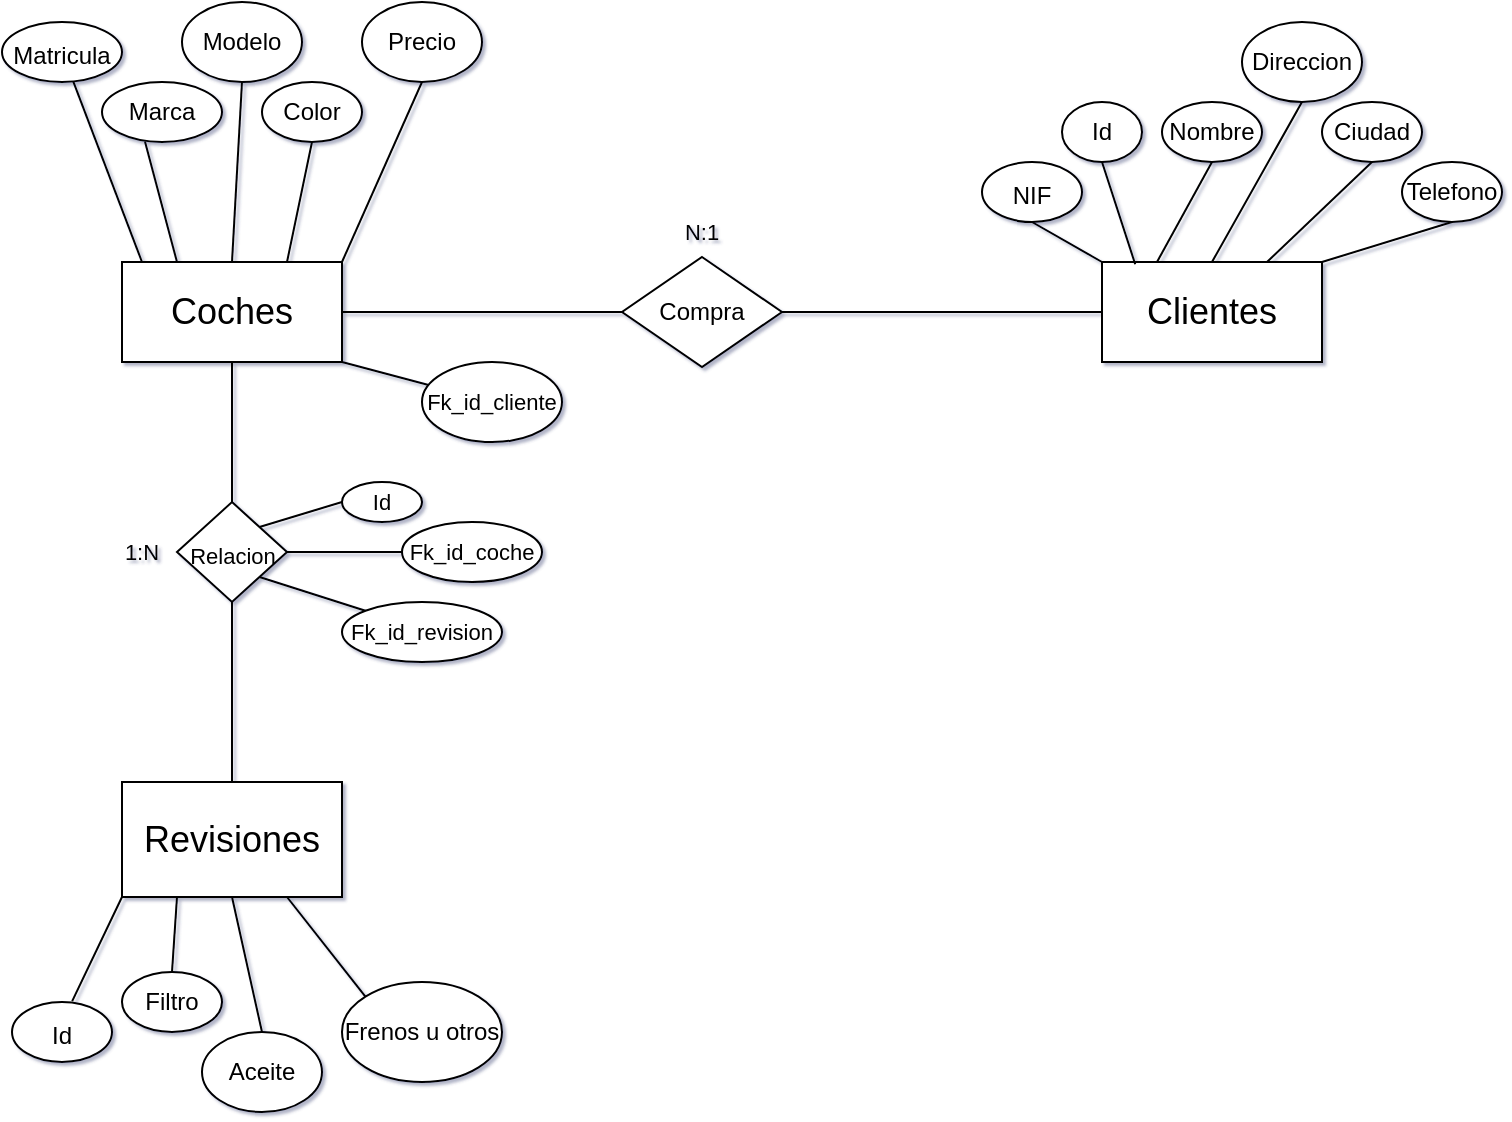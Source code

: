 <mxfile version="18.1.3" type="github">
  <diagram id="tc-Ip-cfpqVF2_YarSge" name="Page-1">
    <mxGraphModel dx="901" dy="585" grid="1" gridSize="10" guides="1" tooltips="1" connect="1" arrows="1" fold="1" page="1" pageScale="1" pageWidth="827" pageHeight="1169" background="none" math="0" shadow="1">
      <root>
        <mxCell id="0" />
        <mxCell id="1" parent="0" />
        <mxCell id="k69NTfBFuRdZiurS4K1d-1" value="&lt;font style=&quot;font-size: 18px;&quot;&gt;Coches&lt;/font&gt;" style="rounded=0;whiteSpace=wrap;html=1;" vertex="1" parent="1">
          <mxGeometry x="60" y="200" width="110" height="50" as="geometry" />
        </mxCell>
        <mxCell id="k69NTfBFuRdZiurS4K1d-2" value="&lt;font style=&quot;font-size: 12px;&quot;&gt;Matricula&lt;/font&gt;" style="ellipse;whiteSpace=wrap;html=1;fontSize=18;" vertex="1" parent="1">
          <mxGeometry y="80" width="60" height="30" as="geometry" />
        </mxCell>
        <mxCell id="k69NTfBFuRdZiurS4K1d-3" value="" style="endArrow=none;html=1;rounded=0;fontSize=12;" edge="1" parent="1" target="k69NTfBFuRdZiurS4K1d-2">
          <mxGeometry width="50" height="50" relative="1" as="geometry">
            <mxPoint x="70" y="200" as="sourcePoint" />
            <mxPoint x="100" y="160" as="targetPoint" />
          </mxGeometry>
        </mxCell>
        <mxCell id="k69NTfBFuRdZiurS4K1d-4" value="Marca" style="ellipse;whiteSpace=wrap;html=1;fontSize=12;" vertex="1" parent="1">
          <mxGeometry x="50" y="110" width="60" height="30" as="geometry" />
        </mxCell>
        <mxCell id="k69NTfBFuRdZiurS4K1d-5" value="" style="endArrow=none;html=1;rounded=0;fontSize=12;exitX=0.25;exitY=0;exitDx=0;exitDy=0;entryX=0.358;entryY=0.992;entryDx=0;entryDy=0;entryPerimeter=0;" edge="1" parent="1" source="k69NTfBFuRdZiurS4K1d-1" target="k69NTfBFuRdZiurS4K1d-4">
          <mxGeometry width="50" height="50" relative="1" as="geometry">
            <mxPoint x="190" y="230" as="sourcePoint" />
            <mxPoint x="240" y="180" as="targetPoint" />
          </mxGeometry>
        </mxCell>
        <mxCell id="k69NTfBFuRdZiurS4K1d-6" value="Modelo" style="ellipse;whiteSpace=wrap;html=1;fontSize=12;" vertex="1" parent="1">
          <mxGeometry x="90" y="70" width="60" height="40" as="geometry" />
        </mxCell>
        <mxCell id="k69NTfBFuRdZiurS4K1d-7" value="" style="endArrow=none;html=1;rounded=0;fontSize=12;exitX=0.5;exitY=0;exitDx=0;exitDy=0;entryX=0.5;entryY=1;entryDx=0;entryDy=0;" edge="1" parent="1" source="k69NTfBFuRdZiurS4K1d-1" target="k69NTfBFuRdZiurS4K1d-6">
          <mxGeometry width="50" height="50" relative="1" as="geometry">
            <mxPoint x="190" y="230" as="sourcePoint" />
            <mxPoint x="240" y="180" as="targetPoint" />
          </mxGeometry>
        </mxCell>
        <mxCell id="k69NTfBFuRdZiurS4K1d-8" value="Color" style="ellipse;whiteSpace=wrap;html=1;fontSize=12;" vertex="1" parent="1">
          <mxGeometry x="130" y="110" width="50" height="30" as="geometry" />
        </mxCell>
        <mxCell id="k69NTfBFuRdZiurS4K1d-9" value="" style="endArrow=none;html=1;rounded=0;fontSize=12;exitX=0.75;exitY=0;exitDx=0;exitDy=0;entryX=0.5;entryY=1;entryDx=0;entryDy=0;" edge="1" parent="1" source="k69NTfBFuRdZiurS4K1d-1" target="k69NTfBFuRdZiurS4K1d-8">
          <mxGeometry width="50" height="50" relative="1" as="geometry">
            <mxPoint x="190" y="250" as="sourcePoint" />
            <mxPoint x="240" y="200" as="targetPoint" />
          </mxGeometry>
        </mxCell>
        <mxCell id="k69NTfBFuRdZiurS4K1d-10" value="Precio" style="ellipse;whiteSpace=wrap;html=1;fontSize=12;" vertex="1" parent="1">
          <mxGeometry x="180" y="70" width="60" height="40" as="geometry" />
        </mxCell>
        <mxCell id="k69NTfBFuRdZiurS4K1d-11" value="" style="endArrow=none;html=1;rounded=0;fontSize=12;exitX=1;exitY=0;exitDx=0;exitDy=0;entryX=0.5;entryY=1;entryDx=0;entryDy=0;" edge="1" parent="1" source="k69NTfBFuRdZiurS4K1d-1" target="k69NTfBFuRdZiurS4K1d-10">
          <mxGeometry width="50" height="50" relative="1" as="geometry">
            <mxPoint x="190" y="250" as="sourcePoint" />
            <mxPoint x="240" y="200" as="targetPoint" />
          </mxGeometry>
        </mxCell>
        <mxCell id="k69NTfBFuRdZiurS4K1d-12" value="Compra" style="rhombus;whiteSpace=wrap;html=1;fontSize=12;" vertex="1" parent="1">
          <mxGeometry x="310" y="197.5" width="80" height="55" as="geometry" />
        </mxCell>
        <mxCell id="k69NTfBFuRdZiurS4K1d-13" value="" style="endArrow=none;html=1;rounded=0;fontSize=12;exitX=1;exitY=0.5;exitDx=0;exitDy=0;entryX=0;entryY=0.5;entryDx=0;entryDy=0;" edge="1" parent="1" source="k69NTfBFuRdZiurS4K1d-1" target="k69NTfBFuRdZiurS4K1d-12">
          <mxGeometry width="50" height="50" relative="1" as="geometry">
            <mxPoint x="370" y="350" as="sourcePoint" />
            <mxPoint x="420" y="300" as="targetPoint" />
          </mxGeometry>
        </mxCell>
        <mxCell id="k69NTfBFuRdZiurS4K1d-14" value="&lt;font style=&quot;font-size: 18px;&quot;&gt;Clientes&lt;/font&gt;" style="rounded=0;whiteSpace=wrap;html=1;fontSize=12;" vertex="1" parent="1">
          <mxGeometry x="550" y="200" width="110" height="50" as="geometry" />
        </mxCell>
        <mxCell id="k69NTfBFuRdZiurS4K1d-15" value="" style="endArrow=none;html=1;rounded=0;fontSize=12;entryX=0;entryY=0.5;entryDx=0;entryDy=0;exitX=1;exitY=0.5;exitDx=0;exitDy=0;" edge="1" parent="1" source="k69NTfBFuRdZiurS4K1d-12" target="k69NTfBFuRdZiurS4K1d-14">
          <mxGeometry width="50" height="50" relative="1" as="geometry">
            <mxPoint x="370" y="350" as="sourcePoint" />
            <mxPoint x="420" y="300" as="targetPoint" />
          </mxGeometry>
        </mxCell>
        <mxCell id="k69NTfBFuRdZiurS4K1d-16" value="&lt;font style=&quot;font-size: 12px;&quot;&gt;NIF&lt;/font&gt;" style="ellipse;whiteSpace=wrap;html=1;fontSize=18;" vertex="1" parent="1">
          <mxGeometry x="490" y="150" width="50" height="30" as="geometry" />
        </mxCell>
        <mxCell id="k69NTfBFuRdZiurS4K1d-17" value="Nombre" style="ellipse;whiteSpace=wrap;html=1;fontSize=12;" vertex="1" parent="1">
          <mxGeometry x="580" y="120" width="50" height="30" as="geometry" />
        </mxCell>
        <mxCell id="k69NTfBFuRdZiurS4K1d-18" value="Direccion" style="ellipse;whiteSpace=wrap;html=1;fontSize=12;" vertex="1" parent="1">
          <mxGeometry x="620" y="80" width="60" height="40" as="geometry" />
        </mxCell>
        <mxCell id="k69NTfBFuRdZiurS4K1d-19" value="Ciudad" style="ellipse;whiteSpace=wrap;html=1;fontSize=12;" vertex="1" parent="1">
          <mxGeometry x="660" y="120" width="50" height="30" as="geometry" />
        </mxCell>
        <mxCell id="k69NTfBFuRdZiurS4K1d-20" value="Telefono" style="ellipse;whiteSpace=wrap;html=1;fontSize=12;" vertex="1" parent="1">
          <mxGeometry x="700" y="150" width="50" height="30" as="geometry" />
        </mxCell>
        <mxCell id="k69NTfBFuRdZiurS4K1d-21" value="" style="endArrow=none;html=1;rounded=0;fontSize=12;entryX=0.5;entryY=1;entryDx=0;entryDy=0;" edge="1" parent="1" target="k69NTfBFuRdZiurS4K1d-16">
          <mxGeometry width="50" height="50" relative="1" as="geometry">
            <mxPoint x="550" y="200" as="sourcePoint" />
            <mxPoint x="520" y="230" as="targetPoint" />
          </mxGeometry>
        </mxCell>
        <mxCell id="k69NTfBFuRdZiurS4K1d-22" value="" style="endArrow=none;html=1;rounded=0;fontSize=12;entryX=0.5;entryY=1;entryDx=0;entryDy=0;exitX=0.25;exitY=0;exitDx=0;exitDy=0;" edge="1" parent="1" source="k69NTfBFuRdZiurS4K1d-14" target="k69NTfBFuRdZiurS4K1d-17">
          <mxGeometry width="50" height="50" relative="1" as="geometry">
            <mxPoint x="470" y="280" as="sourcePoint" />
            <mxPoint x="520" y="230" as="targetPoint" />
          </mxGeometry>
        </mxCell>
        <mxCell id="k69NTfBFuRdZiurS4K1d-23" value="" style="endArrow=none;html=1;rounded=0;fontSize=12;entryX=0.5;entryY=1;entryDx=0;entryDy=0;exitX=0.5;exitY=0;exitDx=0;exitDy=0;" edge="1" parent="1" source="k69NTfBFuRdZiurS4K1d-14" target="k69NTfBFuRdZiurS4K1d-18">
          <mxGeometry width="50" height="50" relative="1" as="geometry">
            <mxPoint x="470" y="280" as="sourcePoint" />
            <mxPoint x="520" y="230" as="targetPoint" />
          </mxGeometry>
        </mxCell>
        <mxCell id="k69NTfBFuRdZiurS4K1d-24" value="" style="endArrow=none;html=1;rounded=0;fontSize=12;entryX=0.5;entryY=1;entryDx=0;entryDy=0;exitX=0.75;exitY=0;exitDx=0;exitDy=0;" edge="1" parent="1" source="k69NTfBFuRdZiurS4K1d-14" target="k69NTfBFuRdZiurS4K1d-19">
          <mxGeometry width="50" height="50" relative="1" as="geometry">
            <mxPoint x="470" y="280" as="sourcePoint" />
            <mxPoint x="520" y="230" as="targetPoint" />
          </mxGeometry>
        </mxCell>
        <mxCell id="k69NTfBFuRdZiurS4K1d-25" value="" style="endArrow=none;html=1;rounded=0;fontSize=12;entryX=0.5;entryY=1;entryDx=0;entryDy=0;exitX=1;exitY=0;exitDx=0;exitDy=0;" edge="1" parent="1" source="k69NTfBFuRdZiurS4K1d-14" target="k69NTfBFuRdZiurS4K1d-20">
          <mxGeometry width="50" height="50" relative="1" as="geometry">
            <mxPoint x="470" y="280" as="sourcePoint" />
            <mxPoint x="520" y="230" as="targetPoint" />
          </mxGeometry>
        </mxCell>
        <mxCell id="k69NTfBFuRdZiurS4K1d-26" value="Id" style="ellipse;whiteSpace=wrap;html=1;fontSize=12;" vertex="1" parent="1">
          <mxGeometry x="530" y="120" width="40" height="30" as="geometry" />
        </mxCell>
        <mxCell id="k69NTfBFuRdZiurS4K1d-27" value="" style="endArrow=none;html=1;rounded=0;fontSize=12;entryX=0.5;entryY=1;entryDx=0;entryDy=0;exitX=0.151;exitY=0.022;exitDx=0;exitDy=0;exitPerimeter=0;" edge="1" parent="1" source="k69NTfBFuRdZiurS4K1d-14" target="k69NTfBFuRdZiurS4K1d-26">
          <mxGeometry width="50" height="50" relative="1" as="geometry">
            <mxPoint x="480" y="280" as="sourcePoint" />
            <mxPoint x="530" y="230" as="targetPoint" />
          </mxGeometry>
        </mxCell>
        <mxCell id="k69NTfBFuRdZiurS4K1d-28" value="&lt;font style=&quot;font-size: 18px;&quot;&gt;Revisiones&lt;/font&gt;" style="rounded=0;whiteSpace=wrap;html=1;fontSize=12;" vertex="1" parent="1">
          <mxGeometry x="60" y="460" width="110" height="57.5" as="geometry" />
        </mxCell>
        <mxCell id="k69NTfBFuRdZiurS4K1d-29" value="&lt;font style=&quot;font-size: 11px;&quot;&gt;Relacion&lt;/font&gt;" style="rhombus;whiteSpace=wrap;html=1;fontSize=18;" vertex="1" parent="1">
          <mxGeometry x="87.5" y="320" width="55" height="50" as="geometry" />
        </mxCell>
        <mxCell id="k69NTfBFuRdZiurS4K1d-30" value="" style="endArrow=none;html=1;rounded=0;fontSize=18;entryX=0.5;entryY=1;entryDx=0;entryDy=0;exitX=0.5;exitY=0;exitDx=0;exitDy=0;" edge="1" parent="1" source="k69NTfBFuRdZiurS4K1d-29" target="k69NTfBFuRdZiurS4K1d-1">
          <mxGeometry width="50" height="50" relative="1" as="geometry">
            <mxPoint x="250" y="440" as="sourcePoint" />
            <mxPoint x="300" y="390" as="targetPoint" />
          </mxGeometry>
        </mxCell>
        <mxCell id="k69NTfBFuRdZiurS4K1d-31" value="" style="endArrow=none;html=1;rounded=0;fontSize=18;exitX=0.5;exitY=0;exitDx=0;exitDy=0;entryX=0.5;entryY=1;entryDx=0;entryDy=0;" edge="1" parent="1" source="k69NTfBFuRdZiurS4K1d-28" target="k69NTfBFuRdZiurS4K1d-29">
          <mxGeometry width="50" height="50" relative="1" as="geometry">
            <mxPoint x="250" y="440" as="sourcePoint" />
            <mxPoint x="300" y="390" as="targetPoint" />
          </mxGeometry>
        </mxCell>
        <mxCell id="k69NTfBFuRdZiurS4K1d-32" value="&lt;font style=&quot;font-size: 12px;&quot;&gt;Id&lt;/font&gt;" style="ellipse;whiteSpace=wrap;html=1;fontSize=18;" vertex="1" parent="1">
          <mxGeometry x="5" y="570" width="50" height="30" as="geometry" />
        </mxCell>
        <mxCell id="k69NTfBFuRdZiurS4K1d-33" value="Filtro" style="ellipse;whiteSpace=wrap;html=1;fontSize=12;" vertex="1" parent="1">
          <mxGeometry x="60" y="555" width="50" height="30" as="geometry" />
        </mxCell>
        <mxCell id="k69NTfBFuRdZiurS4K1d-34" value="Aceite" style="ellipse;whiteSpace=wrap;html=1;fontSize=12;" vertex="1" parent="1">
          <mxGeometry x="100" y="585" width="60" height="40" as="geometry" />
        </mxCell>
        <mxCell id="k69NTfBFuRdZiurS4K1d-35" value="Frenos u otros" style="ellipse;whiteSpace=wrap;html=1;fontSize=12;" vertex="1" parent="1">
          <mxGeometry x="170" y="560" width="80" height="50" as="geometry" />
        </mxCell>
        <mxCell id="k69NTfBFuRdZiurS4K1d-36" value="" style="endArrow=none;html=1;rounded=0;fontSize=12;exitX=0.602;exitY=-0.015;exitDx=0;exitDy=0;exitPerimeter=0;entryX=0;entryY=1;entryDx=0;entryDy=0;" edge="1" parent="1" source="k69NTfBFuRdZiurS4K1d-32" target="k69NTfBFuRdZiurS4K1d-28">
          <mxGeometry width="50" height="50" relative="1" as="geometry">
            <mxPoint x="250" y="610" as="sourcePoint" />
            <mxPoint x="60" y="520" as="targetPoint" />
          </mxGeometry>
        </mxCell>
        <mxCell id="k69NTfBFuRdZiurS4K1d-37" value="" style="endArrow=none;html=1;rounded=0;fontSize=12;exitX=0.5;exitY=0;exitDx=0;exitDy=0;entryX=0.25;entryY=1;entryDx=0;entryDy=0;" edge="1" parent="1" source="k69NTfBFuRdZiurS4K1d-33" target="k69NTfBFuRdZiurS4K1d-28">
          <mxGeometry width="50" height="50" relative="1" as="geometry">
            <mxPoint x="250" y="610" as="sourcePoint" />
            <mxPoint x="300" y="560" as="targetPoint" />
          </mxGeometry>
        </mxCell>
        <mxCell id="k69NTfBFuRdZiurS4K1d-38" value="" style="endArrow=none;html=1;rounded=0;fontSize=12;exitX=0.5;exitY=0;exitDx=0;exitDy=0;entryX=0.5;entryY=1;entryDx=0;entryDy=0;" edge="1" parent="1" source="k69NTfBFuRdZiurS4K1d-34" target="k69NTfBFuRdZiurS4K1d-28">
          <mxGeometry width="50" height="50" relative="1" as="geometry">
            <mxPoint x="250" y="610" as="sourcePoint" />
            <mxPoint x="300" y="560" as="targetPoint" />
          </mxGeometry>
        </mxCell>
        <mxCell id="k69NTfBFuRdZiurS4K1d-39" value="" style="endArrow=none;html=1;rounded=0;fontSize=12;exitX=0;exitY=0;exitDx=0;exitDy=0;entryX=0.75;entryY=1;entryDx=0;entryDy=0;" edge="1" parent="1" source="k69NTfBFuRdZiurS4K1d-35" target="k69NTfBFuRdZiurS4K1d-28">
          <mxGeometry width="50" height="50" relative="1" as="geometry">
            <mxPoint x="250" y="610" as="sourcePoint" />
            <mxPoint x="300" y="560" as="targetPoint" />
          </mxGeometry>
        </mxCell>
        <mxCell id="k69NTfBFuRdZiurS4K1d-42" value="Fk_id_cliente" style="ellipse;whiteSpace=wrap;html=1;fontSize=11;" vertex="1" parent="1">
          <mxGeometry x="210" y="250" width="70" height="40" as="geometry" />
        </mxCell>
        <mxCell id="k69NTfBFuRdZiurS4K1d-43" value="" style="endArrow=none;html=1;rounded=0;fontSize=11;entryX=1;entryY=1;entryDx=0;entryDy=0;" edge="1" parent="1" source="k69NTfBFuRdZiurS4K1d-42" target="k69NTfBFuRdZiurS4K1d-1">
          <mxGeometry width="50" height="50" relative="1" as="geometry">
            <mxPoint x="170" y="320" as="sourcePoint" />
            <mxPoint x="220" y="270" as="targetPoint" />
          </mxGeometry>
        </mxCell>
        <mxCell id="k69NTfBFuRdZiurS4K1d-44" value="N:1" style="text;html=1;strokeColor=none;fillColor=none;align=center;verticalAlign=middle;whiteSpace=wrap;rounded=0;fontSize=11;" vertex="1" parent="1">
          <mxGeometry x="320" y="170" width="60" height="30" as="geometry" />
        </mxCell>
        <mxCell id="k69NTfBFuRdZiurS4K1d-45" value="1:N" style="text;html=1;strokeColor=none;fillColor=none;align=center;verticalAlign=middle;whiteSpace=wrap;rounded=0;fontSize=11;" vertex="1" parent="1">
          <mxGeometry x="40" y="330" width="60" height="30" as="geometry" />
        </mxCell>
        <mxCell id="k69NTfBFuRdZiurS4K1d-46" value="Id" style="ellipse;whiteSpace=wrap;html=1;fontSize=11;" vertex="1" parent="1">
          <mxGeometry x="170" y="310" width="40" height="20" as="geometry" />
        </mxCell>
        <mxCell id="k69NTfBFuRdZiurS4K1d-47" value="Fk_id_coche" style="ellipse;whiteSpace=wrap;html=1;fontSize=11;" vertex="1" parent="1">
          <mxGeometry x="200" y="330" width="70" height="30" as="geometry" />
        </mxCell>
        <mxCell id="k69NTfBFuRdZiurS4K1d-48" value="Fk_id_revision" style="ellipse;whiteSpace=wrap;html=1;fontSize=11;" vertex="1" parent="1">
          <mxGeometry x="170" y="370" width="80" height="30" as="geometry" />
        </mxCell>
        <mxCell id="k69NTfBFuRdZiurS4K1d-49" value="" style="endArrow=none;html=1;rounded=0;fontSize=11;entryX=0;entryY=0.5;entryDx=0;entryDy=0;exitX=1;exitY=0;exitDx=0;exitDy=0;" edge="1" parent="1" source="k69NTfBFuRdZiurS4K1d-29" target="k69NTfBFuRdZiurS4K1d-46">
          <mxGeometry width="50" height="50" relative="1" as="geometry">
            <mxPoint x="260" y="420" as="sourcePoint" />
            <mxPoint x="310" y="370" as="targetPoint" />
          </mxGeometry>
        </mxCell>
        <mxCell id="k69NTfBFuRdZiurS4K1d-50" value="" style="endArrow=none;html=1;rounded=0;fontSize=11;exitX=1;exitY=0.5;exitDx=0;exitDy=0;entryX=0;entryY=0.5;entryDx=0;entryDy=0;" edge="1" parent="1" source="k69NTfBFuRdZiurS4K1d-29" target="k69NTfBFuRdZiurS4K1d-47">
          <mxGeometry width="50" height="50" relative="1" as="geometry">
            <mxPoint x="260" y="420" as="sourcePoint" />
            <mxPoint x="310" y="370" as="targetPoint" />
          </mxGeometry>
        </mxCell>
        <mxCell id="k69NTfBFuRdZiurS4K1d-52" value="" style="endArrow=none;html=1;rounded=0;fontSize=11;entryX=1;entryY=1;entryDx=0;entryDy=0;exitX=0;exitY=0;exitDx=0;exitDy=0;" edge="1" parent="1" source="k69NTfBFuRdZiurS4K1d-48" target="k69NTfBFuRdZiurS4K1d-29">
          <mxGeometry width="50" height="50" relative="1" as="geometry">
            <mxPoint x="260" y="420" as="sourcePoint" />
            <mxPoint x="310" y="370" as="targetPoint" />
          </mxGeometry>
        </mxCell>
      </root>
    </mxGraphModel>
  </diagram>
</mxfile>

